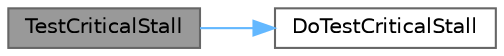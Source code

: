 digraph "TestCriticalStall"
{
 // INTERACTIVE_SVG=YES
 // LATEX_PDF_SIZE
  bgcolor="transparent";
  edge [fontname=Helvetica,fontsize=10,labelfontname=Helvetica,labelfontsize=10];
  node [fontname=Helvetica,fontsize=10,shape=box,height=0.2,width=0.4];
  rankdir="LR";
  Node1 [id="Node000001",label="TestCriticalStall",height=0.2,width=0.4,color="gray40", fillcolor="grey60", style="filled", fontcolor="black",tooltip=" "];
  Node1 -> Node2 [id="edge1_Node000001_Node000002",color="steelblue1",style="solid",tooltip=" "];
  Node2 [id="Node000002",label="DoTestCriticalStall",height=0.2,width=0.4,color="grey40", fillcolor="white", style="filled",URL="$d4/de7/LockFreeList_8h.html#accceafbf077d7d7d44b704602faa40de",tooltip=" "];
}
